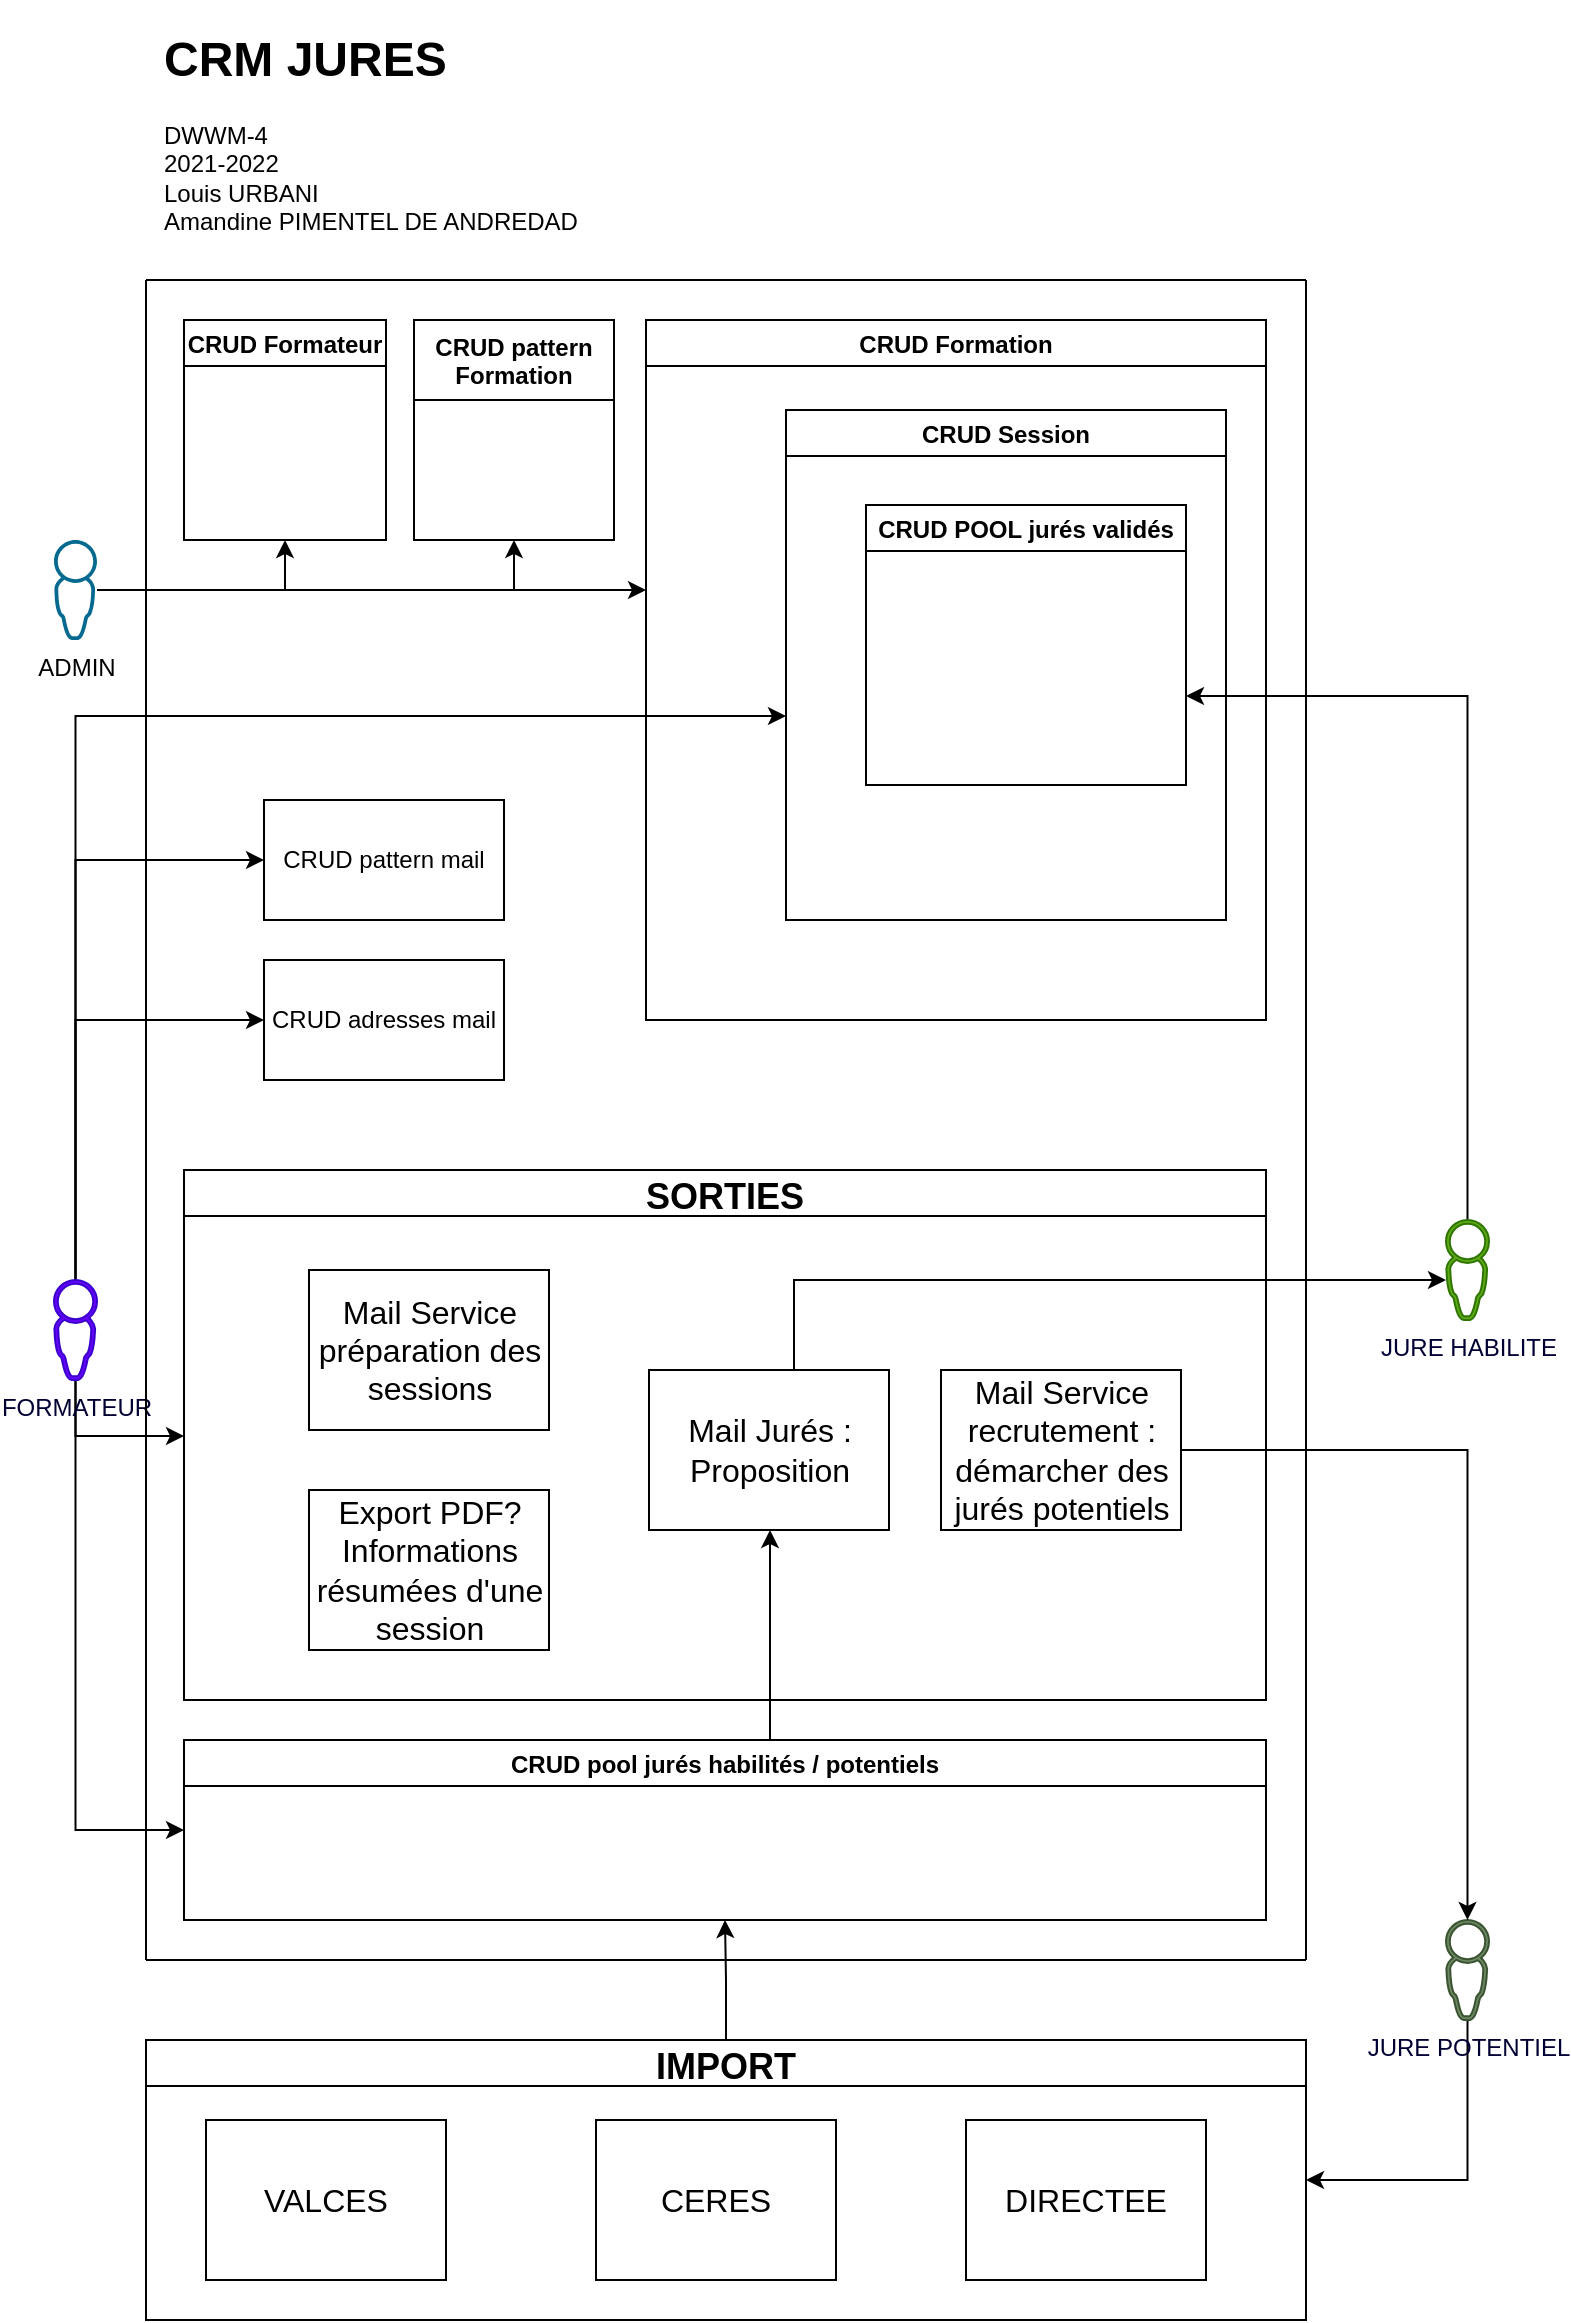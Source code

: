<mxfile>
    <diagram id="j8mKWiPFPsd4dTao6kFk" name="Page-1">
        <mxGraphModel dx="659" dy="451" grid="1" gridSize="10" guides="1" tooltips="1" connect="1" arrows="1" fold="1" page="1" pageScale="1" pageWidth="827" pageHeight="1169" math="0" shadow="0">
            <root>
                <mxCell id="0"/>
                <mxCell id="1" parent="0"/>
                <mxCell id="81" style="edgeStyle=orthogonalEdgeStyle;orthogonalLoop=1;jettySize=auto;html=1;entryX=0.5;entryY=1;entryDx=0;entryDy=0;rounded=0;" parent="1" source="3" target="79" edge="1">
                    <mxGeometry relative="1" as="geometry"/>
                </mxCell>
                <mxCell id="82" style="edgeStyle=orthogonalEdgeStyle;rounded=0;orthogonalLoop=1;jettySize=auto;html=1;entryX=0.5;entryY=1;entryDx=0;entryDy=0;" parent="1" source="3" target="7" edge="1">
                    <mxGeometry relative="1" as="geometry"/>
                </mxCell>
                <mxCell id="83" style="edgeStyle=orthogonalEdgeStyle;rounded=0;orthogonalLoop=1;jettySize=auto;html=1;" parent="1" source="3" edge="1">
                    <mxGeometry relative="1" as="geometry">
                        <mxPoint x="330" y="295" as="targetPoint"/>
                    </mxGeometry>
                </mxCell>
                <mxCell id="3" value="ADMIN" style="pointerEvents=1;shadow=0;dashed=0;html=1;strokeColor=none;aspect=fixed;labelPosition=center;verticalLabelPosition=bottom;verticalAlign=top;align=center;outlineConnect=0;shape=mxgraph.vvd.administrator;fillColor=#066A90;" parent="1" vertex="1">
                    <mxGeometry x="34" y="270" width="21.5" height="50" as="geometry"/>
                </mxCell>
                <mxCell id="51" style="edgeStyle=orthogonalEdgeStyle;orthogonalLoop=1;jettySize=auto;html=1;rounded=0;" parent="1" source="4" edge="1">
                    <mxGeometry relative="1" as="geometry">
                        <Array as="points">
                            <mxPoint x="45" y="358"/>
                        </Array>
                        <mxPoint x="400" y="358" as="targetPoint"/>
                    </mxGeometry>
                </mxCell>
                <mxCell id="72" style="edgeStyle=orthogonalEdgeStyle;orthogonalLoop=1;jettySize=auto;html=1;entryX=0;entryY=0.5;entryDx=0;entryDy=0;rounded=0;" parent="1" source="4" target="11" edge="1">
                    <mxGeometry relative="1" as="geometry">
                        <Array as="points">
                            <mxPoint x="45" y="718"/>
                            <mxPoint x="99" y="718"/>
                        </Array>
                    </mxGeometry>
                </mxCell>
                <mxCell id="73" style="edgeStyle=orthogonalEdgeStyle;orthogonalLoop=1;jettySize=auto;html=1;entryX=0;entryY=0.5;entryDx=0;entryDy=0;rounded=0;" parent="1" source="4" target="35" edge="1">
                    <mxGeometry relative="1" as="geometry">
                        <Array as="points">
                            <mxPoint x="45" y="915"/>
                        </Array>
                    </mxGeometry>
                </mxCell>
                <mxCell id="76" style="edgeStyle=orthogonalEdgeStyle;orthogonalLoop=1;jettySize=auto;html=1;entryX=0;entryY=0.5;entryDx=0;entryDy=0;rounded=0;" parent="1" source="4" target="75" edge="1">
                    <mxGeometry relative="1" as="geometry">
                        <Array as="points">
                            <mxPoint x="45" y="430"/>
                        </Array>
                    </mxGeometry>
                </mxCell>
                <mxCell id="77" style="edgeStyle=orthogonalEdgeStyle;orthogonalLoop=1;jettySize=auto;html=1;entryX=0;entryY=0.5;entryDx=0;entryDy=0;rounded=0;" parent="1" source="4" target="74" edge="1">
                    <mxGeometry relative="1" as="geometry">
                        <Array as="points">
                            <mxPoint x="45" y="510"/>
                        </Array>
                    </mxGeometry>
                </mxCell>
                <mxCell id="4" value="&lt;font color=&quot;#000033&quot;&gt;FORMATEUR&lt;/font&gt;" style="pointerEvents=1;shadow=0;dashed=0;html=1;strokeColor=#3700CC;aspect=fixed;labelPosition=center;verticalLabelPosition=bottom;verticalAlign=top;align=center;outlineConnect=0;shape=mxgraph.vvd.administrator;fillColor=#6a00ff;fontColor=#ffffff;" parent="1" vertex="1">
                    <mxGeometry x="34" y="640" width="21.5" height="50" as="geometry"/>
                </mxCell>
                <mxCell id="6" value="" style="endArrow=none;html=1;" parent="1" edge="1">
                    <mxGeometry width="50" height="50" relative="1" as="geometry">
                        <mxPoint x="80" y="980" as="sourcePoint"/>
                        <mxPoint x="80" y="140" as="targetPoint"/>
                    </mxGeometry>
                </mxCell>
                <mxCell id="7" value="CRUD Formateur" style="swimlane;" parent="1" vertex="1">
                    <mxGeometry x="99" y="160" width="101" height="110" as="geometry"/>
                </mxCell>
                <mxCell id="8" value="CRUD Formation" style="swimlane;" parent="1" vertex="1">
                    <mxGeometry x="330" y="160" width="310" height="350" as="geometry"/>
                </mxCell>
                <mxCell id="10" value="CRUD Session" style="swimlane;" parent="8" vertex="1">
                    <mxGeometry x="70" y="45" width="220" height="255" as="geometry"/>
                </mxCell>
                <mxCell id="38" value="CRUD POOL jurés validés" style="swimlane;" parent="10" vertex="1">
                    <mxGeometry x="40" y="47.5" width="160" height="140" as="geometry"/>
                </mxCell>
                <mxCell id="9" value="" style="endArrow=none;html=1;" parent="1" edge="1">
                    <mxGeometry width="50" height="50" relative="1" as="geometry">
                        <mxPoint x="660" y="980" as="sourcePoint"/>
                        <mxPoint x="660" y="140" as="targetPoint"/>
                    </mxGeometry>
                </mxCell>
                <mxCell id="11" value="SORTIES" style="swimlane;fontSize=18;" parent="1" vertex="1">
                    <mxGeometry x="99" y="585" width="541" height="265" as="geometry"/>
                </mxCell>
                <mxCell id="17" value="Mail Jurés :&lt;br style=&quot;font-size: 16px;&quot;&gt;Proposition" style="whiteSpace=wrap;html=1;fontSize=16;" parent="11" vertex="1">
                    <mxGeometry x="232.5" y="100" width="120" height="80" as="geometry"/>
                </mxCell>
                <mxCell id="18" value="Mail Service préparation des sessions" style="whiteSpace=wrap;html=1;fontSize=16;" parent="11" vertex="1">
                    <mxGeometry x="62.5" y="50" width="120" height="80" as="geometry"/>
                </mxCell>
                <mxCell id="22" value="Export PDF?&lt;br style=&quot;font-size: 16px;&quot;&gt;Informations résumées d'une session" style="whiteSpace=wrap;html=1;fontSize=16;" parent="11" vertex="1">
                    <mxGeometry x="62.5" y="160" width="120" height="80" as="geometry"/>
                </mxCell>
                <mxCell id="23" value="Mail Service recrutement : démarcher des jurés potentiels" style="whiteSpace=wrap;html=1;fontSize=16;" parent="11" vertex="1">
                    <mxGeometry x="378.5" y="100" width="120" height="80" as="geometry"/>
                </mxCell>
                <mxCell id="12" value="" style="endArrow=none;html=1;" parent="1" edge="1">
                    <mxGeometry width="50" height="50" relative="1" as="geometry">
                        <mxPoint x="80" y="140" as="sourcePoint"/>
                        <mxPoint x="660" y="140" as="targetPoint"/>
                    </mxGeometry>
                </mxCell>
                <mxCell id="13" value="&lt;h1&gt;CRM JURES&lt;/h1&gt;&lt;div&gt;DWWM-4&lt;/div&gt;&lt;div&gt;2021-2022&lt;/div&gt;&lt;div&gt;Louis URBANI&lt;/div&gt;&lt;div&gt;Amandine PIMENTEL DE ANDREDAD&lt;/div&gt;" style="text;html=1;strokeColor=none;fillColor=none;spacing=5;spacingTop=-20;whiteSpace=wrap;overflow=hidden;rounded=0;align=left;" parent="1" vertex="1">
                    <mxGeometry x="84" y="10" width="230" height="120" as="geometry"/>
                </mxCell>
                <mxCell id="16" value="" style="endArrow=none;html=1;" parent="1" edge="1">
                    <mxGeometry width="50" height="50" relative="1" as="geometry">
                        <mxPoint x="80" y="980" as="sourcePoint"/>
                        <mxPoint x="660" y="980" as="targetPoint"/>
                        <Array as="points">
                            <mxPoint x="404" y="980"/>
                        </Array>
                    </mxGeometry>
                </mxCell>
                <mxCell id="88" style="edgeStyle=orthogonalEdgeStyle;rounded=0;orthogonalLoop=1;jettySize=auto;html=1;entryX=0.5;entryY=1;entryDx=0;entryDy=0;" edge="1" parent="1" source="24" target="35">
                    <mxGeometry relative="1" as="geometry"/>
                </mxCell>
                <mxCell id="24" value="IMPORT" style="swimlane;fontSize=18;" parent="1" vertex="1">
                    <mxGeometry x="80" y="1020" width="580" height="140" as="geometry"/>
                </mxCell>
                <mxCell id="25" value="VALCES" style="whiteSpace=wrap;html=1;fontSize=16;" parent="24" vertex="1">
                    <mxGeometry x="30" y="40" width="120" height="80" as="geometry"/>
                </mxCell>
                <mxCell id="28" value="CERES" style="whiteSpace=wrap;html=1;fontSize=16;" parent="24" vertex="1">
                    <mxGeometry x="225" y="40" width="120" height="80" as="geometry"/>
                </mxCell>
                <mxCell id="46" value="DIRECTEE&lt;span style=&quot;color: rgba(0 , 0 , 0 , 0) ; font-family: monospace ; font-size: 0px&quot;&gt;%3CmxGraphModel%3E%3Croot%3E%3CmxCell%20id%3D%220%22%2F%3E%3CmxCell%20id%3D%221%22%20parent%3D%220%22%2F%3E%3CmxCell%20id%3D%222%22%20value%3D%22CERES%22%20style%3D%22whiteSpace%3Dwrap%3Bhtml%3D1%3BfontSize%3D16%3B%22%20vertex%3D%221%22%20parent%3D%221%22%3E%3CmxGeometry%20x%3D%22857%22%20y%3D%22760%22%20width%3D%22120%22%20height%3D%2280%22%20as%3D%22geometry%22%2F%3E%3C%2FmxCell%3E%3C%2Froot%3E%3C%2FmxGraphModel%3E&lt;/span&gt;" style="whiteSpace=wrap;html=1;fontSize=16;" parent="24" vertex="1">
                    <mxGeometry x="410" y="40" width="120" height="80" as="geometry"/>
                </mxCell>
                <mxCell id="71" style="edgeStyle=orthogonalEdgeStyle;orthogonalLoop=1;jettySize=auto;html=1;entryX=0.5;entryY=1;entryDx=0;entryDy=0;exitX=0.567;exitY=0.008;exitDx=0;exitDy=0;exitPerimeter=0;rounded=0;" parent="1" source="35" target="17" edge="1">
                    <mxGeometry relative="1" as="geometry">
                        <Array as="points">
                            <mxPoint x="392" y="871"/>
                            <mxPoint x="392" y="765"/>
                        </Array>
                    </mxGeometry>
                </mxCell>
                <mxCell id="35" value="CRUD pool jurés habilités / potentiels" style="swimlane;startSize=23;" parent="1" vertex="1">
                    <mxGeometry x="99" y="870" width="541" height="90" as="geometry"/>
                </mxCell>
                <mxCell id="84" style="edgeStyle=orthogonalEdgeStyle;rounded=0;orthogonalLoop=1;jettySize=auto;html=1;" parent="1" source="40" edge="1">
                    <mxGeometry relative="1" as="geometry">
                        <Array as="points">
                            <mxPoint x="741" y="348"/>
                            <mxPoint x="614" y="348"/>
                        </Array>
                        <mxPoint x="600" y="348" as="targetPoint"/>
                    </mxGeometry>
                </mxCell>
                <mxCell id="40" value="&lt;font color=&quot;#000033&quot;&gt;JURE HABILITE&lt;/font&gt;" style="pointerEvents=1;shadow=0;dashed=0;html=1;strokeColor=#2D7600;aspect=fixed;labelPosition=center;verticalLabelPosition=bottom;verticalAlign=top;align=center;outlineConnect=0;shape=mxgraph.vvd.administrator;fillColor=#60a917;fontColor=#ffffff;" parent="1" vertex="1">
                    <mxGeometry x="730" y="610" width="21.5" height="50" as="geometry"/>
                </mxCell>
                <mxCell id="67" style="edgeStyle=orthogonalEdgeStyle;orthogonalLoop=1;jettySize=auto;html=1;entryX=1;entryY=0.5;entryDx=0;entryDy=0;rounded=0;" parent="1" source="41" target="24" edge="1">
                    <mxGeometry relative="1" as="geometry">
                        <Array as="points">
                            <mxPoint x="741" y="1090"/>
                        </Array>
                    </mxGeometry>
                </mxCell>
                <mxCell id="41" value="&lt;font color=&quot;#000033&quot;&gt;JURE POTENTIEL&lt;/font&gt;" style="pointerEvents=1;shadow=0;dashed=0;html=1;strokeColor=#3A5431;aspect=fixed;labelPosition=center;verticalLabelPosition=bottom;verticalAlign=top;align=center;outlineConnect=0;shape=mxgraph.vvd.administrator;fillColor=#6d8764;fontColor=#ffffff;" parent="1" vertex="1">
                    <mxGeometry x="730" y="960" width="21.5" height="50" as="geometry"/>
                </mxCell>
                <mxCell id="42" style="edgeStyle=orthogonalEdgeStyle;orthogonalLoop=1;jettySize=auto;html=1;fontSize=18;rounded=0;" parent="1" source="23" target="41" edge="1">
                    <mxGeometry relative="1" as="geometry"/>
                </mxCell>
                <mxCell id="74" value="CRUD adresses mail" style="whiteSpace=wrap;html=1;" parent="1" vertex="1">
                    <mxGeometry x="139" y="480" width="120" height="60" as="geometry"/>
                </mxCell>
                <mxCell id="75" value="CRUD pattern mail" style="whiteSpace=wrap;html=1;" parent="1" vertex="1">
                    <mxGeometry x="139" y="400" width="120" height="60" as="geometry"/>
                </mxCell>
                <mxCell id="79" value="&#10;CRUD pattern&#10;Formation&#10;" style="swimlane;startSize=40;" parent="1" vertex="1">
                    <mxGeometry x="214" y="160" width="100" height="110" as="geometry"/>
                </mxCell>
                <mxCell id="87" style="edgeStyle=orthogonalEdgeStyle;rounded=0;orthogonalLoop=1;jettySize=auto;html=1;" parent="1" source="17" target="40" edge="1">
                    <mxGeometry relative="1" as="geometry">
                        <Array as="points">
                            <mxPoint x="404" y="640"/>
                            <mxPoint x="741" y="640"/>
                        </Array>
                    </mxGeometry>
                </mxCell>
            </root>
        </mxGraphModel>
    </diagram>
</mxfile>